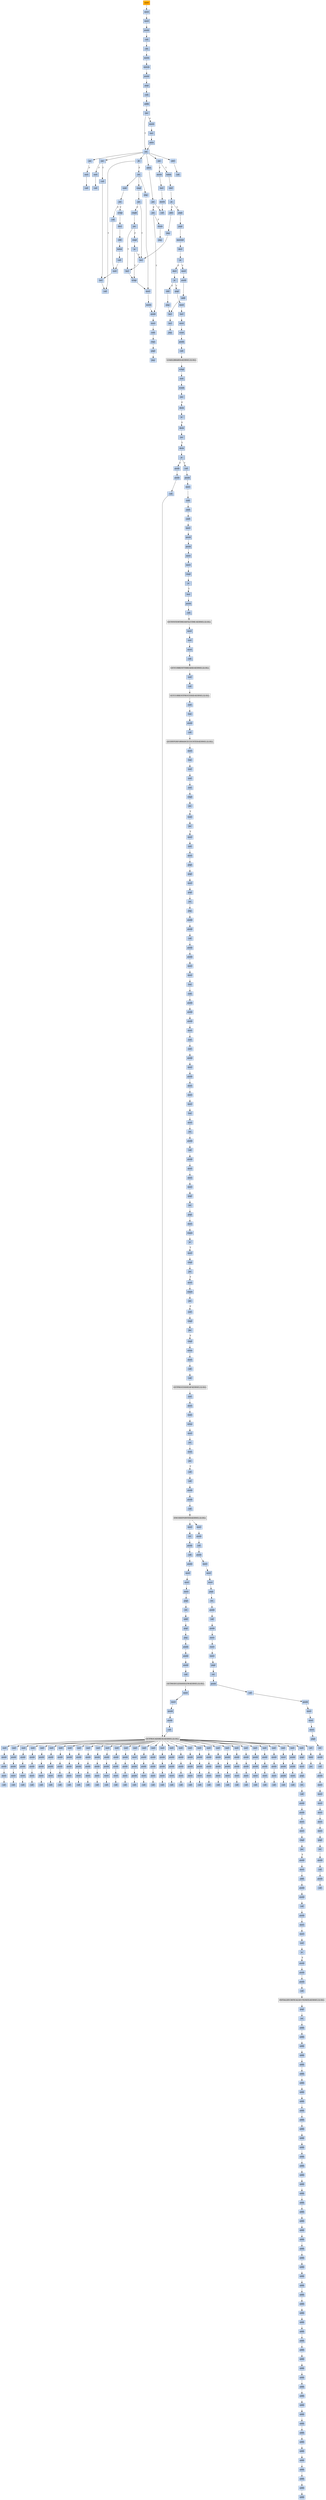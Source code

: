 strict digraph G {
	graph [bgcolor=transparent,
		name=G
	];
	node [color=lightsteelblue,
		fillcolor=lightsteelblue,
		shape=rectangle,
		style=filled
	];
	a0x00436000movl_0x4001d0UINT32_ebx	[color=lightgrey,
		fillcolor=orange,
		label=movl];
	a0x00436005movl_0x401000UINT32_edi	[label=movl];
	a0x00436000movl_0x4001d0UINT32_ebx -> a0x00436005movl_0x401000UINT32_edi	[color="#000000"];
	a0x0043600amovl_0x42721dUINT32_esi	[label=movl];
	a0x00436005movl_0x401000UINT32_edi -> a0x0043600amovl_0x42721dUINT32_esi	[color="#000000"];
	a0x0043600fpushl_ebx	[label=pushl];
	a0x0043600amovl_0x42721dUINT32_esi -> a0x0043600fpushl_ebx	[color="#000000"];
	a0x00436010call_0x0043601f	[label=call];
	a0x0043600fpushl_ebx -> a0x00436010call_0x0043601f	[color="#000000"];
	a0x0043601fcld_	[label=cld];
	a0x00436010call_0x0043601f -> a0x0043601fcld_	[color="#000000"];
	a0x00436020movb_0xffffff80UINT8_dl	[label=movb];
	a0x0043601fcld_ -> a0x00436020movb_0xffffff80UINT8_dl	[color="#000000"];
	a0x00436022movsb_ds_esi__es_edi_	[label=movsb];
	a0x00436020movb_0xffffff80UINT8_dl -> a0x00436022movsb_ds_esi__es_edi_	[color="#000000"];
	a0x00436023pushl_0x2UINT8	[label=pushl];
	a0x00436022movsb_ds_esi__es_edi_ -> a0x00436023pushl_0x2UINT8	[color="#000000"];
	a0x00436025popl_ebx	[label=popl];
	a0x00436023pushl_0x2UINT8 -> a0x00436025popl_ebx	[color="#000000"];
	a0x00436026call_esp_	[label=call];
	a0x00436025popl_ebx -> a0x00436026call_esp_	[color="#000000"];
	a0x00436015addb_dl_dl	[label=addb];
	a0x00436026call_esp_ -> a0x00436015addb_dl_dl	[color="#000000"];
	a0x00436017jne_0x0043601e	[label=jne];
	a0x00436015addb_dl_dl -> a0x00436017jne_0x0043601e	[color="#000000"];
	a0x00436019movb_esi__dl	[label=movb];
	a0x00436017jne_0x0043601e -> a0x00436019movb_esi__dl	[color="#000000",
		label=F];
	a0x0043601eret	[label=ret];
	a0x00436017jne_0x0043601e -> a0x0043601eret	[color="#000000",
		label=T];
	a0x0043601bincl_esi	[label=incl];
	a0x00436019movb_esi__dl -> a0x0043601bincl_esi	[color="#000000"];
	a0x0043601cadcb_dl_dl	[label=adcb];
	a0x0043601bincl_esi -> a0x0043601cadcb_dl_dl	[color="#000000"];
	a0x0043601cadcb_dl_dl -> a0x0043601eret	[color="#000000"];
	a0x00436029jae_0x00436022	[label=jae];
	a0x0043601eret -> a0x00436029jae_0x00436022	[color="#000000"];
	a0x00436030jae_0x0043604a	[label=jae];
	a0x0043601eret -> a0x00436030jae_0x0043604a	[color="#000000"];
	a0x00436037jae_0x0043605a	[label=jae];
	a0x0043601eret -> a0x00436037jae_0x0043605a	[color="#000000"];
	a0x00436041adcb_al_al	[label=adcb];
	a0x0043601eret -> a0x00436041adcb_al_al	[color="#000000"];
	a0x00436097adcl_ecx_ecx	[label=adcl];
	a0x0043601eret -> a0x00436097adcl_ecx_ecx	[color="#000000"];
	a0x0043609djb_0x00436093	[label=jb];
	a0x0043601eret -> a0x0043609djb_0x00436093	[color="#000000"];
	a0x0043602bxorl_ecx_ecx	[label=xorl];
	a0x00436029jae_0x00436022 -> a0x0043602bxorl_ecx_ecx	[color="#000000",
		label=F];
	a0x0043602dcall_esp_	[label=call];
	a0x0043602bxorl_ecx_ecx -> a0x0043602dcall_esp_	[color="#000000"];
	a0x00436032xorl_eax_eax	[label=xorl];
	a0x00436030jae_0x0043604a -> a0x00436032xorl_eax_eax	[color="#000000",
		label=F];
	a0x0043604acall_0x00436092	[label=call];
	a0x00436030jae_0x0043604a -> a0x0043604acall_0x00436092	[color="#000000",
		label=T];
	a0x00436034call_esp_	[label=call];
	a0x00436032xorl_eax_eax -> a0x00436034call_esp_	[color="#000000"];
	a0x00436039movb_0x2UINT8_bl	[label=movb];
	a0x00436037jae_0x0043605a -> a0x00436039movb_0x2UINT8_bl	[color="#000000",
		label=F];
	a0x0043605alodsb_ds_esi__al	[label=lodsb];
	a0x00436037jae_0x0043605a -> a0x0043605alodsb_ds_esi__al	[color="#000000",
		label=T];
	a0x0043603bincl_ecx	[label=incl];
	a0x00436039movb_0x2UINT8_bl -> a0x0043603bincl_ecx	[color="#000000"];
	a0x0043603cmovb_0x10UINT8_al	[label=movb];
	a0x0043603bincl_ecx -> a0x0043603cmovb_0x10UINT8_al	[color="#000000"];
	a0x0043603ecall_esp_	[label=call];
	a0x0043603cmovb_0x10UINT8_al -> a0x0043603ecall_esp_	[color="#000000"];
	a0x00436043jae_0x0043603e	[label=jae];
	a0x00436041adcb_al_al -> a0x00436043jae_0x0043603e	[color="#000000"];
	a0x00436043jae_0x0043603e -> a0x0043603ecall_esp_	[color="#000000",
		label=T];
	a0x00436045jne_0x00436086	[label=jne];
	a0x00436043jae_0x0043603e -> a0x00436045jne_0x00436086	[color="#000000",
		label=F];
	a0x00436086pushl_esi	[label=pushl];
	a0x00436045jne_0x00436086 -> a0x00436086pushl_esi	[color="#000000",
		label=T];
	a0x00436047stosb_al_es_edi_	[label=stosb];
	a0x00436045jne_0x00436086 -> a0x00436047stosb_al_es_edi_	[color="#000000",
		label=F];
	a0x00436087movl_edi_esi	[label=movl];
	a0x00436086pushl_esi -> a0x00436087movl_edi_esi	[color="#000000"];
	a0x00436089subl_eax_esi	[label=subl];
	a0x00436087movl_edi_esi -> a0x00436089subl_eax_esi	[color="#000000"];
	a0x0043608brepz_movsb_ds_esi__es_edi_	[label=repz];
	a0x00436089subl_eax_esi -> a0x0043608brepz_movsb_ds_esi__es_edi_	[color="#000000"];
	a0x0043608dpopl_esi	[label=popl];
	a0x0043608brepz_movsb_ds_esi__es_edi_ -> a0x0043608dpopl_esi	[color="#000000"];
	a0x0043608ejmp_0x00436026	[label=jmp];
	a0x0043608dpopl_esi -> a0x0043608ejmp_0x00436026	[color="#000000"];
	a0x00436048jmp_0x00436026	[label=jmp];
	a0x00436047stosb_al_es_edi_ -> a0x00436048jmp_0x00436026	[color="#000000"];
	a0x0043605bshrl_eax	[label=shrl];
	a0x0043605alodsb_ds_esi__al -> a0x0043605bshrl_eax	[color="#000000"];
	a0x0043605dje_0x004360a0	[label=je];
	a0x0043605bshrl_eax -> a0x0043605dje_0x004360a0	[color="#000000"];
	a0x0043605fadcl_ecx_ecx	[label=adcl];
	a0x0043605dje_0x004360a0 -> a0x0043605fadcl_ecx_ecx	[color="#000000",
		label=F];
	a0x004360a0popl_edi	[label=popl];
	a0x0043605dje_0x004360a0 -> a0x004360a0popl_edi	[color="#000000",
		label=T];
	a0x00436061jmp_0x0043607f	[label=jmp];
	a0x0043605fadcl_ecx_ecx -> a0x00436061jmp_0x0043607f	[color="#000000"];
	a0x0043607fincl_ecx	[label=incl];
	a0x00436061jmp_0x0043607f -> a0x0043607fincl_ecx	[color="#000000"];
	a0x00436080incl_ecx	[label=incl];
	a0x0043607fincl_ecx -> a0x00436080incl_ecx	[color="#000000"];
	a0x00436081xchgl_eax_ebp	[label=xchgl];
	a0x00436080incl_ecx -> a0x00436081xchgl_eax_ebp	[color="#000000"];
	a0x00436082movl_ebp_eax	[label=movl];
	a0x00436081xchgl_eax_ebp -> a0x00436082movl_ebp_eax	[color="#000000"];
	a0x00436084movb_0x1UINT8_bl	[label=movb];
	a0x00436082movl_ebp_eax -> a0x00436084movb_0x1UINT8_bl	[color="#000000"];
	a0x00436084movb_0x1UINT8_bl -> a0x00436086pushl_esi	[color="#000000"];
	a0x00436092incl_ecx	[label=incl];
	a0x0043604acall_0x00436092 -> a0x00436092incl_ecx	[color="#000000"];
	a0x00436093call_0x4esp_	[label=call];
	a0x00436092incl_ecx -> a0x00436093call_0x4esp_	[color="#000000"];
	a0x00436099call_0x4esp_	[label=call];
	a0x00436097adcl_ecx_ecx -> a0x00436099call_0x4esp_	[color="#000000"];
	a0x0043609djb_0x00436093 -> a0x00436093call_0x4esp_	[color="#000000",
		label=T];
	a0x0043609fret	[label=ret];
	a0x0043609djb_0x00436093 -> a0x0043609fret	[color="#000000",
		label=F];
	a0x0043604fsubl_ebx_ecx	[label=subl];
	a0x0043609fret -> a0x0043604fsubl_ebx_ecx	[color="#000000"];
	a0x0043606ecmpl_0x7d00UINT32_eax	[label=cmpl];
	a0x0043609fret -> a0x0043606ecmpl_0x7d00UINT32_eax	[color="#000000"];
	a0x00436058jmp_0x00436082	[label=jmp];
	a0x0043609fret -> a0x00436058jmp_0x00436082	[color="#000000"];
	a0x00436051jne_0x00436063	[label=jne];
	a0x0043604fsubl_ebx_ecx -> a0x00436051jne_0x00436063	[color="#000000"];
	a0x00436063xchgl_eax_ecx	[label=xchgl];
	a0x00436051jne_0x00436063 -> a0x00436063xchgl_eax_ecx	[color="#000000",
		label=T];
	a0x00436053call_0x00436090	[label=call];
	a0x00436051jne_0x00436063 -> a0x00436053call_0x00436090	[color="#000000",
		label=F];
	a0x00436064decl_eax	[label=decl];
	a0x00436063xchgl_eax_ecx -> a0x00436064decl_eax	[color="#000000"];
	a0x00436065shll_0x8UINT8_eax	[label=shll];
	a0x00436064decl_eax -> a0x00436065shll_0x8UINT8_eax	[color="#000000"];
	a0x00436068lodsb_ds_esi__al	[label=lodsb];
	a0x00436065shll_0x8UINT8_eax -> a0x00436068lodsb_ds_esi__al	[color="#000000"];
	a0x00436069call_0x00436090	[label=call];
	a0x00436068lodsb_ds_esi__al -> a0x00436069call_0x00436090	[color="#000000"];
	a0x00436090xorl_ecx_ecx	[label=xorl];
	a0x00436069call_0x00436090 -> a0x00436090xorl_ecx_ecx	[color="#000000"];
	a0x00436090xorl_ecx_ecx -> a0x00436092incl_ecx	[color="#000000"];
	a0x00436073jae_0x0043607f	[label=jae];
	a0x0043606ecmpl_0x7d00UINT32_eax -> a0x00436073jae_0x0043607f	[color="#000000"];
	a0x00436073jae_0x0043607f -> a0x0043607fincl_ecx	[color="#000000",
		label=T];
	a0x00436075cmpb_0x5UINT8_ah	[label=cmpb];
	a0x00436073jae_0x0043607f -> a0x00436075cmpb_0x5UINT8_ah	[color="#000000",
		label=F];
	a0x00436078jae_0x00436080	[label=jae];
	a0x00436075cmpb_0x5UINT8_ah -> a0x00436078jae_0x00436080	[color="#000000"];
	a0x00436078jae_0x00436080 -> a0x00436080incl_ecx	[color="#000000",
		label=T];
	a0x0043607acmpl_0x7fUINT8_eax	[label=cmpl];
	a0x00436078jae_0x00436080 -> a0x0043607acmpl_0x7fUINT8_eax	[color="#000000",
		label=F];
	a0x0043607dja_0x00436081	[label=ja];
	a0x0043607acmpl_0x7fUINT8_eax -> a0x0043607dja_0x00436081	[color="#000000"];
	a0x0043607dja_0x00436081 -> a0x0043607fincl_ecx	[color="#000000",
		label=F];
	a0x0043607dja_0x00436081 -> a0x00436081xchgl_eax_ebp	[color="#000000",
		label=T];
	a0x00436053call_0x00436090 -> a0x00436090xorl_ecx_ecx	[color="#000000"];
	a0x00436058jmp_0x00436082 -> a0x00436082movl_ebp_eax	[color="#000000"];
	a0x004360a1popl_ebx	[label=popl];
	a0x004360a0popl_edi -> a0x004360a1popl_ebx	[color="#000000"];
	a0x004360a2movzwl_ebx__edi	[label=movzwl];
	a0x004360a1popl_ebx -> a0x004360a2movzwl_ebx__edi	[color="#000000"];
	a0x004360a5decl_edi	[label=decl];
	a0x004360a2movzwl_ebx__edi -> a0x004360a5decl_edi	[color="#000000"];
	a0x004360a6je_0x004360b0	[label=je];
	a0x004360a5decl_edi -> a0x004360a6je_0x004360b0	[color="#000000"];
	a0x004360a8decl_edi	[label=decl];
	a0x004360a6je_0x004360b0 -> a0x004360a8decl_edi	[color="#000000",
		label=F];
	a0x004360b0movl_0x2ebx__edi	[label=movl];
	a0x004360a6je_0x004360b0 -> a0x004360b0movl_0x2ebx__edi	[color="#000000",
		label=T];
	a0x004360a9je_0x004360be	[label=je];
	a0x004360a8decl_edi -> a0x004360a9je_0x004360be	[color="#000000"];
	a0x004360abshll_0xcUINT8_edi	[label=shll];
	a0x004360a9je_0x004360be -> a0x004360abshll_0xcUINT8_edi	[color="#000000",
		label=F];
	a0x004360bepopl_edi	[label=popl];
	a0x004360a9je_0x004360be -> a0x004360bepopl_edi	[color="#000000",
		label=T];
	a0x004360aejmp_0x004360b7	[label=jmp];
	a0x004360abshll_0xcUINT8_edi -> a0x004360aejmp_0x004360b7	[color="#000000"];
	a0x004360b7incl_ebx	[label=incl];
	a0x004360aejmp_0x004360b7 -> a0x004360b7incl_ebx	[color="#000000"];
	a0x004360b8incl_ebx	[label=incl];
	a0x004360b7incl_ebx -> a0x004360b8incl_ebx	[color="#000000"];
	a0x004360b9jmp_0x0043600f	[label=jmp];
	a0x004360b8incl_ebx -> a0x004360b9jmp_0x0043600f	[color="#000000"];
	a0x004360b3pushl_edi	[label=pushl];
	a0x004360b0movl_0x2ebx__edi -> a0x004360b3pushl_edi	[color="#000000"];
	a0x004360b4addl_0x4UINT8_ebx	[label=addl];
	a0x004360b3pushl_edi -> a0x004360b4addl_0x4UINT8_ebx	[color="#000000"];
	a0x004360b4addl_0x4UINT8_ebx -> a0x004360b7incl_ebx	[color="#000000"];
	a0x004360bfmovl_0x436128UINT32_ebx	[label=movl];
	a0x004360bepopl_edi -> a0x004360bfmovl_0x436128UINT32_ebx	[color="#000000"];
	a0x004360c4incl_edi	[label=incl];
	a0x004360bfmovl_0x436128UINT32_ebx -> a0x004360c4incl_edi	[color="#000000"];
	a0x004360c5movl_edi__esi	[label=movl];
	a0x004360c4incl_edi -> a0x004360c5movl_edi__esi	[color="#000000"];
	a0x004360c7scasl_es_edi__eax	[label=scasl];
	a0x004360c5movl_edi__esi -> a0x004360c7scasl_es_edi__eax	[color="#000000"];
	a0x004360c8pushl_edi	[label=pushl];
	a0x004360c7scasl_es_edi__eax -> a0x004360c8pushl_edi	[color="#000000"];
	a0x004360c9call_ebx_	[label=call];
	a0x004360c8pushl_edi -> a0x004360c9call_ebx_	[color="#000000"];
	LOADLIBRARYA_KERNEL32_DLL	[color=lightgrey,
		fillcolor=lightgrey,
		label="LOADLIBRARYA-KERNEL32-DLL"];
	a0x004360c9call_ebx_ -> LOADLIBRARYA_KERNEL32_DLL	[color="#000000"];
	a0x004360cbxchgl_eax_ebp	[label=xchgl];
	LOADLIBRARYA_KERNEL32_DLL -> a0x004360cbxchgl_eax_ebp	[color="#000000"];
	a0x004360ccxorl_eax_eax	[label=xorl];
	a0x004360cbxchgl_eax_ebp -> a0x004360ccxorl_eax_eax	[color="#000000"];
	a0x004360cescasb_es_edi__al	[label=scasb];
	a0x004360ccxorl_eax_eax -> a0x004360cescasb_es_edi__al	[color="#000000"];
	a0x004360cfjne_0x004360ce	[label=jne];
	a0x004360cescasb_es_edi__al -> a0x004360cfjne_0x004360ce	[color="#000000"];
	a0x004360d1decb_edi_	[label=decb];
	a0x004360cfjne_0x004360ce -> a0x004360d1decb_edi_	[color="#000000",
		label=F];
	a0x004360d3je_0x004360c4	[label=je];
	a0x004360d1decb_edi_ -> a0x004360d3je_0x004360c4	[color="#000000"];
	a0x004360d5decb_edi_	[label=decb];
	a0x004360d3je_0x004360c4 -> a0x004360d5decb_edi_	[color="#000000",
		label=F];
	a0x004360d7jne_0x004360df	[label=jne];
	a0x004360d5decb_edi_ -> a0x004360d7jne_0x004360df	[color="#000000"];
	a0x004360dfdecb_edi_	[label=decb];
	a0x004360d7jne_0x004360df -> a0x004360dfdecb_edi_	[color="#000000",
		label=T];
	a0x004360e1je_0x00405be3	[label=je];
	a0x004360dfdecb_edi_ -> a0x004360e1je_0x00405be3	[color="#000000"];
	a0x004360e7pushl_edi	[label=pushl];
	a0x004360e1je_0x00405be3 -> a0x004360e7pushl_edi	[color="#000000",
		label=F];
	a0x00405be3call_0x40c67e	[label=call];
	a0x004360e1je_0x00405be3 -> a0x00405be3call_0x40c67e	[color="#000000",
		label=T];
	a0x004360e8pushl_ebp	[label=pushl];
	a0x004360e7pushl_edi -> a0x004360e8pushl_ebp	[color="#000000"];
	a0x004360e9call_0x4ebx_	[label=call];
	a0x004360e8pushl_ebp -> a0x004360e9call_0x4ebx_	[color="#000000"];
	GETPROCADDRESS_KERNEL32_DLL	[color=lightgrey,
		fillcolor=lightgrey,
		label="GETPROCADDRESS-KERNEL32-DLL"];
	a0x004360e9call_0x4ebx_ -> GETPROCADDRESS_KERNEL32_DLL	[color="#000000"];
	a0x004360ecorl_eax_esi_	[label=orl];
	GETPROCADDRESS_KERNEL32_DLL -> a0x004360ecorl_eax_esi_	[color="#000000"];
	a0x00406f24xorl_0x4210d0_eax	[label=xorl];
	GETPROCADDRESS_KERNEL32_DLL -> a0x00406f24xorl_0x4210d0_eax	[color="#000000"];
	a0x00406f37xorl_0x4210d0_eax	[label=xorl];
	GETPROCADDRESS_KERNEL32_DLL -> a0x00406f37xorl_0x4210d0_eax	[color="#000000"];
	a0x00406f4axorl_0x4210d0_eax	[label=xorl];
	GETPROCADDRESS_KERNEL32_DLL -> a0x00406f4axorl_0x4210d0_eax	[color="#000000"];
	a0x00406f5dxorl_0x4210d0_eax	[label=xorl];
	GETPROCADDRESS_KERNEL32_DLL -> a0x00406f5dxorl_0x4210d0_eax	[color="#000000"];
	a0x00406f70xorl_0x4210d0_eax	[label=xorl];
	GETPROCADDRESS_KERNEL32_DLL -> a0x00406f70xorl_0x4210d0_eax	[color="#000000"];
	a0x00406f83xorl_0x4210d0_eax	[label=xorl];
	GETPROCADDRESS_KERNEL32_DLL -> a0x00406f83xorl_0x4210d0_eax	[color="#000000"];
	a0x00406f96xorl_0x4210d0_eax	[label=xorl];
	GETPROCADDRESS_KERNEL32_DLL -> a0x00406f96xorl_0x4210d0_eax	[color="#000000"];
	a0x00406fa9xorl_0x4210d0_eax	[label=xorl];
	GETPROCADDRESS_KERNEL32_DLL -> a0x00406fa9xorl_0x4210d0_eax	[color="#000000"];
	a0x00406fbcxorl_0x4210d0_eax	[label=xorl];
	GETPROCADDRESS_KERNEL32_DLL -> a0x00406fbcxorl_0x4210d0_eax	[color="#000000"];
	a0x00406fcfxorl_0x4210d0_eax	[label=xorl];
	GETPROCADDRESS_KERNEL32_DLL -> a0x00406fcfxorl_0x4210d0_eax	[color="#000000"];
	a0x00406fe2xorl_0x4210d0_eax	[label=xorl];
	GETPROCADDRESS_KERNEL32_DLL -> a0x00406fe2xorl_0x4210d0_eax	[color="#000000"];
	a0x00406ff5xorl_0x4210d0_eax	[label=xorl];
	GETPROCADDRESS_KERNEL32_DLL -> a0x00406ff5xorl_0x4210d0_eax	[color="#000000"];
	a0x00407008xorl_0x4210d0_eax	[label=xorl];
	GETPROCADDRESS_KERNEL32_DLL -> a0x00407008xorl_0x4210d0_eax	[color="#000000"];
	a0x0040701bxorl_0x4210d0_eax	[label=xorl];
	GETPROCADDRESS_KERNEL32_DLL -> a0x0040701bxorl_0x4210d0_eax	[color="#000000"];
	a0x0040702exorl_0x4210d0_eax	[label=xorl];
	GETPROCADDRESS_KERNEL32_DLL -> a0x0040702exorl_0x4210d0_eax	[color="#000000"];
	a0x00407041xorl_0x4210d0_eax	[label=xorl];
	GETPROCADDRESS_KERNEL32_DLL -> a0x00407041xorl_0x4210d0_eax	[color="#000000"];
	a0x00407054xorl_0x4210d0_eax	[label=xorl];
	GETPROCADDRESS_KERNEL32_DLL -> a0x00407054xorl_0x4210d0_eax	[color="#000000"];
	a0x00407067xorl_0x4210d0_eax	[label=xorl];
	GETPROCADDRESS_KERNEL32_DLL -> a0x00407067xorl_0x4210d0_eax	[color="#000000"];
	a0x0040707axorl_0x4210d0_eax	[label=xorl];
	GETPROCADDRESS_KERNEL32_DLL -> a0x0040707axorl_0x4210d0_eax	[color="#000000"];
	a0x0040708dxorl_0x4210d0_eax	[label=xorl];
	GETPROCADDRESS_KERNEL32_DLL -> a0x0040708dxorl_0x4210d0_eax	[color="#000000"];
	a0x004070a0xorl_0x4210d0_eax	[label=xorl];
	GETPROCADDRESS_KERNEL32_DLL -> a0x004070a0xorl_0x4210d0_eax	[color="#000000"];
	a0x004070b3xorl_0x4210d0_eax	[label=xorl];
	GETPROCADDRESS_KERNEL32_DLL -> a0x004070b3xorl_0x4210d0_eax	[color="#000000"];
	a0x004070c6xorl_0x4210d0_eax	[label=xorl];
	GETPROCADDRESS_KERNEL32_DLL -> a0x004070c6xorl_0x4210d0_eax	[color="#000000"];
	a0x004070d9xorl_0x4210d0_eax	[label=xorl];
	GETPROCADDRESS_KERNEL32_DLL -> a0x004070d9xorl_0x4210d0_eax	[color="#000000"];
	a0x004070ecxorl_0x4210d0_eax	[label=xorl];
	GETPROCADDRESS_KERNEL32_DLL -> a0x004070ecxorl_0x4210d0_eax	[color="#000000"];
	a0x004070ffxorl_0x4210d0_eax	[label=xorl];
	GETPROCADDRESS_KERNEL32_DLL -> a0x004070ffxorl_0x4210d0_eax	[color="#000000"];
	a0x00407112xorl_0x4210d0_eax	[label=xorl];
	GETPROCADDRESS_KERNEL32_DLL -> a0x00407112xorl_0x4210d0_eax	[color="#000000"];
	a0x00407125xorl_0x4210d0_eax	[label=xorl];
	GETPROCADDRESS_KERNEL32_DLL -> a0x00407125xorl_0x4210d0_eax	[color="#000000"];
	a0x00407138xorl_0x4210d0_eax	[label=xorl];
	GETPROCADDRESS_KERNEL32_DLL -> a0x00407138xorl_0x4210d0_eax	[color="#000000"];
	a0x0040714bxorl_0x4210d0_eax	[label=xorl];
	GETPROCADDRESS_KERNEL32_DLL -> a0x0040714bxorl_0x4210d0_eax	[color="#000000"];
	a0x0040715exorl_0x4210d0_eax	[label=xorl];
	GETPROCADDRESS_KERNEL32_DLL -> a0x0040715exorl_0x4210d0_eax	[color="#000000"];
	a0x00407171xorl_0x4210d0_eax	[label=xorl];
	GETPROCADDRESS_KERNEL32_DLL -> a0x00407171xorl_0x4210d0_eax	[color="#000000"];
	a0x00407184xorl_0x4210d0_eax	[label=xorl];
	GETPROCADDRESS_KERNEL32_DLL -> a0x00407184xorl_0x4210d0_eax	[color="#000000"];
	a0x004360eelodsl_ds_esi__eax	[label=lodsl];
	a0x004360ecorl_eax_esi_ -> a0x004360eelodsl_ds_esi__eax	[color="#000000"];
	a0x004360efjne_0x004360cc	[label=jne];
	a0x004360eelodsl_ds_esi__eax -> a0x004360efjne_0x004360cc	[color="#000000"];
	a0x0040c67epushl_ebp	[label=pushl];
	a0x00405be3call_0x40c67e -> a0x0040c67epushl_ebp	[color="#000000"];
	a0x0040c67fmovl_esp_ebp	[label=movl];
	a0x0040c67epushl_ebp -> a0x0040c67fmovl_esp_ebp	[color="#000000"];
	a0x0040c681subl_0x14UINT8_esp	[label=subl];
	a0x0040c67fmovl_esp_ebp -> a0x0040c681subl_0x14UINT8_esp	[color="#000000"];
	a0x0040c684andl_0x0UINT8__12ebp_	[label=andl];
	a0x0040c681subl_0x14UINT8_esp -> a0x0040c684andl_0x0UINT8__12ebp_	[color="#000000"];
	a0x0040c688andl_0x0UINT8__8ebp_	[label=andl];
	a0x0040c684andl_0x0UINT8__12ebp_ -> a0x0040c688andl_0x0UINT8__8ebp_	[color="#000000"];
	a0x0040c68cmovl_0x4210d0_eax	[label=movl];
	a0x0040c688andl_0x0UINT8__8ebp_ -> a0x0040c68cmovl_0x4210d0_eax	[color="#000000"];
	a0x0040c691pushl_esi	[label=pushl];
	a0x0040c68cmovl_0x4210d0_eax -> a0x0040c691pushl_esi	[color="#000000"];
	a0x0040c692pushl_edi	[label=pushl];
	a0x0040c691pushl_esi -> a0x0040c692pushl_edi	[color="#000000"];
	a0x0040c693movl_0xbb40e64eUINT32_edi	[label=movl];
	a0x0040c692pushl_edi -> a0x0040c693movl_0xbb40e64eUINT32_edi	[color="#000000"];
	a0x0040c698movl_0xffff0000UINT32_esi	[label=movl];
	a0x0040c693movl_0xbb40e64eUINT32_edi -> a0x0040c698movl_0xffff0000UINT32_esi	[color="#000000"];
	a0x0040c69dcmpl_edi_eax	[label=cmpl];
	a0x0040c698movl_0xffff0000UINT32_esi -> a0x0040c69dcmpl_edi_eax	[color="#000000"];
	a0x0040c69fje_0x40c6ae	[label=je];
	a0x0040c69dcmpl_edi_eax -> a0x0040c69fje_0x40c6ae	[color="#000000"];
	a0x0040c6aeleal__12ebp__eax	[label=leal];
	a0x0040c69fje_0x40c6ae -> a0x0040c6aeleal__12ebp__eax	[color="#000000",
		label=T];
	a0x0040c6b1pushl_eax	[label=pushl];
	a0x0040c6aeleal__12ebp__eax -> a0x0040c6b1pushl_eax	[color="#000000"];
	a0x0040c6b2call_0x41414c	[label=call];
	a0x0040c6b1pushl_eax -> a0x0040c6b2call_0x41414c	[color="#000000"];
	GETSYSTEMTIMEASFILETIME_KERNEL32_DLL	[color=lightgrey,
		fillcolor=lightgrey,
		label="GETSYSTEMTIMEASFILETIME-KERNEL32-DLL"];
	a0x0040c6b2call_0x41414c -> GETSYSTEMTIMEASFILETIME_KERNEL32_DLL	[color="#000000"];
	a0x0040c6b8movl__8ebp__eax	[label=movl];
	GETSYSTEMTIMEASFILETIME_KERNEL32_DLL -> a0x0040c6b8movl__8ebp__eax	[color="#000000"];
	a0x0040c6bbxorl__12ebp__eax	[label=xorl];
	a0x0040c6b8movl__8ebp__eax -> a0x0040c6bbxorl__12ebp__eax	[color="#000000"];
	a0x0040c6bemovl_eax__4ebp_	[label=movl];
	a0x0040c6bbxorl__12ebp__eax -> a0x0040c6bemovl_eax__4ebp_	[color="#000000"];
	a0x0040c6c1call_0x4140ec	[label=call];
	a0x0040c6bemovl_eax__4ebp_ -> a0x0040c6c1call_0x4140ec	[color="#000000"];
	GETCURRENTTHREADID_KERNEL32_DLL	[color=lightgrey,
		fillcolor=lightgrey,
		label="GETCURRENTTHREADID-KERNEL32-DLL"];
	a0x0040c6c1call_0x4140ec -> GETCURRENTTHREADID_KERNEL32_DLL	[color="#000000"];
	a0x0040c6c7xorl_eax__4ebp_	[label=xorl];
	GETCURRENTTHREADID_KERNEL32_DLL -> a0x0040c6c7xorl_eax__4ebp_	[color="#000000"];
	a0x0040c6cacall_0x414148	[label=call];
	a0x0040c6c7xorl_eax__4ebp_ -> a0x0040c6cacall_0x414148	[color="#000000"];
	GETCURRENTPROCESSID_KERNEL32_DLL	[color=lightgrey,
		fillcolor=lightgrey,
		label="GETCURRENTPROCESSID-KERNEL32-DLL"];
	a0x0040c6cacall_0x414148 -> GETCURRENTPROCESSID_KERNEL32_DLL	[color="#000000"];
	a0x0040c6d0xorl_eax__4ebp_	[label=xorl];
	GETCURRENTPROCESSID_KERNEL32_DLL -> a0x0040c6d0xorl_eax__4ebp_	[color="#000000"];
	a0x0040c6d3leal__20ebp__eax	[label=leal];
	a0x0040c6d0xorl_eax__4ebp_ -> a0x0040c6d3leal__20ebp__eax	[color="#000000"];
	a0x0040c6d6pushl_eax	[label=pushl];
	a0x0040c6d3leal__20ebp__eax -> a0x0040c6d6pushl_eax	[color="#000000"];
	a0x0040c6d7call_0x414144	[label=call];
	a0x0040c6d6pushl_eax -> a0x0040c6d7call_0x414144	[color="#000000"];
	QUERYPERFORMANCECOUNTER_KERNEL32_DLL	[color=lightgrey,
		fillcolor=lightgrey,
		label="QUERYPERFORMANCECOUNTER-KERNEL32-DLL"];
	a0x0040c6d7call_0x414144 -> QUERYPERFORMANCECOUNTER_KERNEL32_DLL	[color="#000000"];
	a0x0040c6ddmovl__16ebp__ecx	[label=movl];
	QUERYPERFORMANCECOUNTER_KERNEL32_DLL -> a0x0040c6ddmovl__16ebp__ecx	[color="#000000"];
	a0x0040c6e0leal__4ebp__eax	[label=leal];
	a0x0040c6ddmovl__16ebp__ecx -> a0x0040c6e0leal__4ebp__eax	[color="#000000"];
	a0x0040c6e3xorl__20ebp__ecx	[label=xorl];
	a0x0040c6e0leal__4ebp__eax -> a0x0040c6e3xorl__20ebp__ecx	[color="#000000"];
	a0x0040c6e6xorl__4ebp__ecx	[label=xorl];
	a0x0040c6e3xorl__20ebp__ecx -> a0x0040c6e6xorl__4ebp__ecx	[color="#000000"];
	a0x0040c6e9xorl_eax_ecx	[label=xorl];
	a0x0040c6e6xorl__4ebp__ecx -> a0x0040c6e9xorl_eax_ecx	[color="#000000"];
	a0x0040c6ebcmpl_edi_ecx	[label=cmpl];
	a0x0040c6e9xorl_eax_ecx -> a0x0040c6ebcmpl_edi_ecx	[color="#000000"];
	a0x0040c6edjne_0x40c6f6	[label=jne];
	a0x0040c6ebcmpl_edi_ecx -> a0x0040c6edjne_0x40c6f6	[color="#000000"];
	a0x0040c6f6testl_ecx_esi	[label=testl];
	a0x0040c6edjne_0x40c6f6 -> a0x0040c6f6testl_ecx_esi	[color="#000000",
		label=T];
	a0x0040c6f8jne_0x40c706	[label=jne];
	a0x0040c6f6testl_ecx_esi -> a0x0040c6f8jne_0x40c706	[color="#000000"];
	a0x0040c706movl_ecx_0x4210d0	[label=movl];
	a0x0040c6f8jne_0x40c706 -> a0x0040c706movl_ecx_0x4210d0	[color="#000000",
		label=T];
	a0x0040c70cnotl_ecx	[label=notl];
	a0x0040c706movl_ecx_0x4210d0 -> a0x0040c70cnotl_ecx	[color="#000000"];
	a0x0040c70emovl_ecx_0x4210d4	[label=movl];
	a0x0040c70cnotl_ecx -> a0x0040c70emovl_ecx_0x4210d4	[color="#000000"];
	a0x0040c714popl_edi	[label=popl];
	a0x0040c70emovl_ecx_0x4210d4 -> a0x0040c714popl_edi	[color="#000000"];
	a0x0040c715popl_esi	[label=popl];
	a0x0040c714popl_edi -> a0x0040c715popl_esi	[color="#000000"];
	a0x0040c716movl_ebp_esp	[label=movl];
	a0x0040c715popl_esi -> a0x0040c716movl_ebp_esp	[color="#000000"];
	a0x0040c718popl_ebp	[label=popl];
	a0x0040c716movl_ebp_esp -> a0x0040c718popl_ebp	[color="#000000"];
	a0x0040c719ret	[label=ret];
	a0x0040c718popl_ebp -> a0x0040c719ret	[color="#000000"];
	a0x00405be8jmp_0x405a68	[label=jmp];
	a0x0040c719ret -> a0x00405be8jmp_0x405a68	[color="#000000"];
	a0x00405a68pushl_0x14UINT8	[label=pushl];
	a0x00405be8jmp_0x405a68 -> a0x00405a68pushl_0x14UINT8	[color="#000000"];
	a0x00405a6apushl_0x41f590UINT32	[label=pushl];
	a0x00405a68pushl_0x14UINT8 -> a0x00405a6apushl_0x41f590UINT32	[color="#000000"];
	a0x00405a6fcall_0x407a30	[label=call];
	a0x00405a6apushl_0x41f590UINT32 -> a0x00405a6fcall_0x407a30	[color="#000000"];
	a0x00407a30pushl_0x4056c0UINT32	[label=pushl];
	a0x00405a6fcall_0x407a30 -> a0x00407a30pushl_0x4056c0UINT32	[color="#000000"];
	a0x00407a35pushl_fs_0	[label=pushl];
	a0x00407a30pushl_0x4056c0UINT32 -> a0x00407a35pushl_fs_0	[color="#000000"];
	a0x00407a3cmovl_0x10esp__eax	[label=movl];
	a0x00407a35pushl_fs_0 -> a0x00407a3cmovl_0x10esp__eax	[color="#000000"];
	a0x00407a40movl_ebp_0x10esp_	[label=movl];
	a0x00407a3cmovl_0x10esp__eax -> a0x00407a40movl_ebp_0x10esp_	[color="#000000"];
	a0x00407a44leal_0x10esp__ebp	[label=leal];
	a0x00407a40movl_ebp_0x10esp_ -> a0x00407a44leal_0x10esp__ebp	[color="#000000"];
	a0x00407a48subl_eax_esp	[label=subl];
	a0x00407a44leal_0x10esp__ebp -> a0x00407a48subl_eax_esp	[color="#000000"];
	a0x00407a4apushl_ebx	[label=pushl];
	a0x00407a48subl_eax_esp -> a0x00407a4apushl_ebx	[color="#000000"];
	a0x00407a4bpushl_esi	[label=pushl];
	a0x00407a4apushl_ebx -> a0x00407a4bpushl_esi	[color="#000000"];
	a0x00407a4cpushl_edi	[label=pushl];
	a0x00407a4bpushl_esi -> a0x00407a4cpushl_edi	[color="#000000"];
	a0x00407a4dmovl_0x4210d0_eax	[label=movl];
	a0x00407a4cpushl_edi -> a0x00407a4dmovl_0x4210d0_eax	[color="#000000"];
	a0x00407a52xorl_eax__4ebp_	[label=xorl];
	a0x00407a4dmovl_0x4210d0_eax -> a0x00407a52xorl_eax__4ebp_	[color="#000000"];
	a0x00407a55xorl_ebp_eax	[label=xorl];
	a0x00407a52xorl_eax__4ebp_ -> a0x00407a55xorl_ebp_eax	[color="#000000"];
	a0x00407a57pushl_eax	[label=pushl];
	a0x00407a55xorl_ebp_eax -> a0x00407a57pushl_eax	[color="#000000"];
	a0x00407a58movl_esp__24ebp_	[label=movl];
	a0x00407a57pushl_eax -> a0x00407a58movl_esp__24ebp_	[color="#000000"];
	a0x00407a5bpushl__8ebp_	[label=pushl];
	a0x00407a58movl_esp__24ebp_ -> a0x00407a5bpushl__8ebp_	[color="#000000"];
	a0x00407a5emovl__4ebp__eax	[label=movl];
	a0x00407a5bpushl__8ebp_ -> a0x00407a5emovl__4ebp__eax	[color="#000000"];
	a0x00407a61movl_0xfffffffeUINT32__4ebp_	[label=movl];
	a0x00407a5emovl__4ebp__eax -> a0x00407a61movl_0xfffffffeUINT32__4ebp_	[color="#000000"];
	a0x00407a68movl_eax__8ebp_	[label=movl];
	a0x00407a61movl_0xfffffffeUINT32__4ebp_ -> a0x00407a68movl_eax__8ebp_	[color="#000000"];
	a0x00407a6bleal__16ebp__eax	[label=leal];
	a0x00407a68movl_eax__8ebp_ -> a0x00407a6bleal__16ebp__eax	[color="#000000"];
	a0x00407a6emovl_eax_fs_0	[label=movl];
	a0x00407a6bleal__16ebp__eax -> a0x00407a6emovl_eax_fs_0	[color="#000000"];
	a0x00407a74ret	[label=ret];
	a0x00407a6emovl_eax_fs_0 -> a0x00407a74ret	[color="#000000"];
	a0x00405a74pushl_0x1UINT8	[label=pushl];
	a0x00407a74ret -> a0x00405a74pushl_0x1UINT8	[color="#000000"];
	a0x00405a76call_0x40c631	[label=call];
	a0x00405a74pushl_0x1UINT8 -> a0x00405a76call_0x40c631	[color="#000000"];
	a0x0040c631pushl_ebp	[label=pushl];
	a0x00405a76call_0x40c631 -> a0x0040c631pushl_ebp	[color="#000000"];
	a0x0040c632movl_esp_ebp	[label=movl];
	a0x0040c631pushl_ebp -> a0x0040c632movl_esp_ebp	[color="#000000"];
	a0x0040c634movl_0x8ebp__eax	[label=movl];
	a0x0040c632movl_esp_ebp -> a0x0040c634movl_0x8ebp__eax	[color="#000000"];
	a0x0040c637movl_eax_0x423a18	[label=movl];
	a0x0040c634movl_0x8ebp__eax -> a0x0040c637movl_eax_0x423a18	[color="#000000"];
	a0x0040c63cpopl_ebp	[label=popl];
	a0x0040c637movl_eax_0x423a18 -> a0x0040c63cpopl_ebp	[color="#000000"];
	a0x0040c63dret	[label=ret];
	a0x0040c63cpopl_ebp -> a0x0040c63dret	[color="#000000"];
	a0x00405a7bpopl_ecx	[label=popl];
	a0x0040c63dret -> a0x00405a7bpopl_ecx	[color="#000000"];
	a0x00405a7cmovl_0x5a4dUINT32_eax	[label=movl];
	a0x00405a7bpopl_ecx -> a0x00405a7cmovl_0x5a4dUINT32_eax	[color="#000000"];
	a0x00405a81cmpw_ax_0x400000	[label=cmpw];
	a0x00405a7cmovl_0x5a4dUINT32_eax -> a0x00405a81cmpw_ax_0x400000	[color="#000000"];
	a0x00405a88je_0x405a8e	[label=je];
	a0x00405a81cmpw_ax_0x400000 -> a0x00405a88je_0x405a8e	[color="#000000"];
	a0x00405a8emovl_0x40003c_eax	[label=movl];
	a0x00405a88je_0x405a8e -> a0x00405a8emovl_0x40003c_eax	[color="#000000",
		label=T];
	a0x00405a93cmpl_0x4550UINT32_0x400000eax_	[label=cmpl];
	a0x00405a8emovl_0x40003c_eax -> a0x00405a93cmpl_0x4550UINT32_0x400000eax_	[color="#000000"];
	a0x00405a9djne_0x405a8a	[label=jne];
	a0x00405a93cmpl_0x4550UINT32_0x400000eax_ -> a0x00405a9djne_0x405a8a	[color="#000000"];
	a0x00405a9fmovl_0x10bUINT32_ecx	[label=movl];
	a0x00405a9djne_0x405a8a -> a0x00405a9fmovl_0x10bUINT32_ecx	[color="#000000",
		label=F];
	a0x00405aa4cmpw_cx_0x400018eax_	[label=cmpw];
	a0x00405a9fmovl_0x10bUINT32_ecx -> a0x00405aa4cmpw_cx_0x400018eax_	[color="#000000"];
	a0x00405aabjne_0x405a8a	[label=jne];
	a0x00405aa4cmpw_cx_0x400018eax_ -> a0x00405aabjne_0x405a8a	[color="#000000"];
	a0x00405aadxorl_ebx_ebx	[label=xorl];
	a0x00405aabjne_0x405a8a -> a0x00405aadxorl_ebx_ebx	[color="#000000",
		label=F];
	a0x00405aafcmpl_0xeUINT8_0x400074eax_	[label=cmpl];
	a0x00405aadxorl_ebx_ebx -> a0x00405aafcmpl_0xeUINT8_0x400074eax_	[color="#000000"];
	a0x00405ab6jbe_0x405ac1	[label=jbe];
	a0x00405aafcmpl_0xeUINT8_0x400074eax_ -> a0x00405ab6jbe_0x405ac1	[color="#000000"];
	a0x00405ab8cmpl_ebx_0x4000e8eax_	[label=cmpl];
	a0x00405ab6jbe_0x405ac1 -> a0x00405ab8cmpl_ebx_0x4000e8eax_	[color="#000000",
		label=F];
	a0x00405abesetne_bl	[label=setne];
	a0x00405ab8cmpl_ebx_0x4000e8eax_ -> a0x00405abesetne_bl	[color="#000000"];
	a0x00405ac1movl_ebx__28ebp_	[label=movl];
	a0x00405abesetne_bl -> a0x00405ac1movl_ebx__28ebp_	[color="#000000"];
	a0x00405ac4call_0x407b60	[label=call];
	a0x00405ac1movl_ebx__28ebp_ -> a0x00405ac4call_0x407b60	[color="#000000"];
	a0x00407b60call_0x414130	[label=call];
	a0x00405ac4call_0x407b60 -> a0x00407b60call_0x414130	[color="#000000"];
	GETPROCESSHEAP_KERNEL32_DLL	[color=lightgrey,
		fillcolor=lightgrey,
		label="GETPROCESSHEAP-KERNEL32-DLL"];
	a0x00407b60call_0x414130 -> GETPROCESSHEAP_KERNEL32_DLL	[color="#000000"];
	a0x00407b66xorl_ecx_ecx	[label=xorl];
	GETPROCESSHEAP_KERNEL32_DLL -> a0x00407b66xorl_ecx_ecx	[color="#000000"];
	a0x00407b68movl_eax_0x424078	[label=movl];
	a0x00407b66xorl_ecx_ecx -> a0x00407b68movl_eax_0x424078	[color="#000000"];
	a0x00407b6dtestl_eax_eax	[label=testl];
	a0x00407b68movl_eax_0x424078 -> a0x00407b6dtestl_eax_eax	[color="#000000"];
	a0x00407b6fsetne_cl	[label=setne];
	a0x00407b6dtestl_eax_eax -> a0x00407b6fsetne_cl	[color="#000000"];
	a0x00407b72movl_ecx_eax	[label=movl];
	a0x00407b6fsetne_cl -> a0x00407b72movl_ecx_eax	[color="#000000"];
	a0x00407b74ret	[label=ret];
	a0x00407b72movl_ecx_eax -> a0x00407b74ret	[color="#000000"];
	a0x00405ac9testl_eax_eax	[label=testl];
	a0x00407b74ret -> a0x00405ac9testl_eax_eax	[color="#000000"];
	a0x00405acbjne_0x405ad5	[label=jne];
	a0x00405ac9testl_eax_eax -> a0x00405acbjne_0x405ad5	[color="#000000"];
	a0x00405ad5call_0x406aef	[label=call];
	a0x00405acbjne_0x405ad5 -> a0x00405ad5call_0x406aef	[color="#000000",
		label=T];
	a0x00406aefcall_0x40395a	[label=call];
	a0x00405ad5call_0x406aef -> a0x00406aefcall_0x40395a	[color="#000000"];
	a0x0040395apushl_esi	[label=pushl];
	a0x00406aefcall_0x40395a -> a0x0040395apushl_esi	[color="#000000"];
	a0x0040395bpushl_0x0UINT8	[label=pushl];
	a0x0040395apushl_esi -> a0x0040395bpushl_0x0UINT8	[color="#000000"];
	a0x0040395dcall_0x4140b8	[label=call];
	a0x0040395bpushl_0x0UINT8 -> a0x0040395dcall_0x4140b8	[color="#000000"];
	ENCODEPOINTER_KERNEL32_DLL	[color=lightgrey,
		fillcolor=lightgrey,
		label="ENCODEPOINTER-KERNEL32-DLL"];
	a0x0040395dcall_0x4140b8 -> ENCODEPOINTER_KERNEL32_DLL	[color="#000000"];
	a0x00403963movl_eax_esi	[label=movl];
	ENCODEPOINTER_KERNEL32_DLL -> a0x00403963movl_eax_esi	[color="#000000"];
	a0x004077b8movl_eax_0x42404c	[label=movl];
	ENCODEPOINTER_KERNEL32_DLL -> a0x004077b8movl_eax_0x42404c	[color="#000000"];
	a0x00403965pushl_esi	[label=pushl];
	a0x00403963movl_eax_esi -> a0x00403965pushl_esi	[color="#000000"];
	a0x00403966call_0x4077e4	[label=call];
	a0x00403965pushl_esi -> a0x00403966call_0x4077e4	[color="#000000"];
	a0x004077e4pushl_ebp	[label=pushl];
	a0x00403966call_0x4077e4 -> a0x004077e4pushl_ebp	[color="#000000"];
	a0x004077e5movl_esp_ebp	[label=movl];
	a0x004077e4pushl_ebp -> a0x004077e5movl_esp_ebp	[color="#000000"];
	a0x004077e7movl_0x8ebp__eax	[label=movl];
	a0x004077e5movl_esp_ebp -> a0x004077e7movl_0x8ebp__eax	[color="#000000"];
	a0x004077eamovl_eax_0x424050	[label=movl];
	a0x004077e7movl_0x8ebp__eax -> a0x004077eamovl_eax_0x424050	[color="#000000"];
	a0x004077efpopl_ebp	[label=popl];
	a0x004077eamovl_eax_0x424050 -> a0x004077efpopl_ebp	[color="#000000"];
	a0x004077f0ret	[label=ret];
	a0x004077efpopl_ebp -> a0x004077f0ret	[color="#000000"];
	a0x0040396bpushl_esi	[label=pushl];
	a0x004077f0ret -> a0x0040396bpushl_esi	[color="#000000"];
	a0x0040396ccall_0x405d12	[label=call];
	a0x0040396bpushl_esi -> a0x0040396ccall_0x405d12	[color="#000000"];
	a0x00405d12pushl_ebp	[label=pushl];
	a0x0040396ccall_0x405d12 -> a0x00405d12pushl_ebp	[color="#000000"];
	a0x00405d13movl_esp_ebp	[label=movl];
	a0x00405d12pushl_ebp -> a0x00405d13movl_esp_ebp	[color="#000000"];
	a0x00405d15movl_0x8ebp__eax	[label=movl];
	a0x00405d13movl_esp_ebp -> a0x00405d15movl_0x8ebp__eax	[color="#000000"];
	a0x00405d18movl_eax_0x4238a0	[label=movl];
	a0x00405d15movl_0x8ebp__eax -> a0x00405d18movl_eax_0x4238a0	[color="#000000"];
	a0x00405d1dpopl_ebp	[label=popl];
	a0x00405d18movl_eax_0x4238a0 -> a0x00405d1dpopl_ebp	[color="#000000"];
	a0x00405d1eret	[label=ret];
	a0x00405d1dpopl_ebp -> a0x00405d1eret	[color="#000000"];
	a0x00403971pushl_esi	[label=pushl];
	a0x00405d1eret -> a0x00403971pushl_esi	[color="#000000"];
	a0x00403972call_0x4077f1	[label=call];
	a0x00403971pushl_esi -> a0x00403972call_0x4077f1	[color="#000000"];
	a0x004077f1pushl_ebp	[label=pushl];
	a0x00403972call_0x4077f1 -> a0x004077f1pushl_ebp	[color="#000000"];
	a0x004077f2movl_esp_ebp	[label=movl];
	a0x004077f1pushl_ebp -> a0x004077f2movl_esp_ebp	[color="#000000"];
	a0x004077f4movl_0x8ebp__eax	[label=movl];
	a0x004077f2movl_esp_ebp -> a0x004077f4movl_0x8ebp__eax	[color="#000000"];
	a0x004077f7movl_eax_0x424054	[label=movl];
	a0x004077f4movl_0x8ebp__eax -> a0x004077f7movl_eax_0x424054	[color="#000000"];
	a0x004077fcpopl_ebp	[label=popl];
	a0x004077f7movl_eax_0x424054 -> a0x004077fcpopl_ebp	[color="#000000"];
	a0x004077fdret	[label=ret];
	a0x004077fcpopl_ebp -> a0x004077fdret	[color="#000000"];
	a0x00403977pushl_esi	[label=pushl];
	a0x004077fdret -> a0x00403977pushl_esi	[color="#000000"];
	a0x00403978call_0x40780b	[label=call];
	a0x00403977pushl_esi -> a0x00403978call_0x40780b	[color="#000000"];
	a0x0040780bpushl_ebp	[label=pushl];
	a0x00403978call_0x40780b -> a0x0040780bpushl_ebp	[color="#000000"];
	a0x0040780cmovl_esp_ebp	[label=movl];
	a0x0040780bpushl_ebp -> a0x0040780cmovl_esp_ebp	[color="#000000"];
	a0x0040780emovl_0x8ebp__eax	[label=movl];
	a0x0040780cmovl_esp_ebp -> a0x0040780emovl_0x8ebp__eax	[color="#000000"];
	a0x00407811movl_eax_0x424058	[label=movl];
	a0x0040780emovl_0x8ebp__eax -> a0x00407811movl_eax_0x424058	[color="#000000"];
	a0x00407816movl_eax_0x42405c	[label=movl];
	a0x00407811movl_eax_0x424058 -> a0x00407816movl_eax_0x42405c	[color="#000000"];
	a0x0040781bmovl_eax_0x424060	[label=movl];
	a0x00407816movl_eax_0x42405c -> a0x0040781bmovl_eax_0x424060	[color="#000000"];
	a0x00407820movl_eax_0x424064	[label=movl];
	a0x0040781bmovl_eax_0x424060 -> a0x00407820movl_eax_0x424064	[color="#000000"];
	a0x00407825popl_ebp	[label=popl];
	a0x00407820movl_eax_0x424064 -> a0x00407825popl_ebp	[color="#000000"];
	a0x00407826ret	[label=ret];
	a0x00407825popl_ebp -> a0x00407826ret	[color="#000000"];
	a0x0040397dpushl_esi	[label=pushl];
	a0x00407826ret -> a0x0040397dpushl_esi	[color="#000000"];
	a0x0040397ecall_0x4077ad	[label=call];
	a0x0040397dpushl_esi -> a0x0040397ecall_0x4077ad	[color="#000000"];
	a0x004077adpushl_0x407779UINT32	[label=pushl];
	a0x0040397ecall_0x4077ad -> a0x004077adpushl_0x407779UINT32	[color="#000000"];
	a0x004077b2call_0x4140b8	[label=call];
	a0x004077adpushl_0x407779UINT32 -> a0x004077b2call_0x4140b8	[color="#000000"];
	a0x004077bdret	[label=ret];
	a0x004077b8movl_eax_0x42404c -> a0x004077bdret	[color="#000000"];
	a0x00403983pushl_esi	[label=pushl];
	a0x004077bdret -> a0x00403983pushl_esi	[color="#000000"];
	a0x00403984call_0x407a1c	[label=call];
	a0x00403983pushl_esi -> a0x00403984call_0x407a1c	[color="#000000"];
	a0x00407a1cpushl_ebp	[label=pushl];
	a0x00403984call_0x407a1c -> a0x00407a1cpushl_ebp	[color="#000000"];
	a0x00407a1dmovl_esp_ebp	[label=movl];
	a0x00407a1cpushl_ebp -> a0x00407a1dmovl_esp_ebp	[color="#000000"];
	a0x00407a1fmovl_0x8ebp__eax	[label=movl];
	a0x00407a1dmovl_esp_ebp -> a0x00407a1fmovl_0x8ebp__eax	[color="#000000"];
	a0x00407a22movl_eax_0x42406c	[label=movl];
	a0x00407a1fmovl_0x8ebp__eax -> a0x00407a22movl_eax_0x42406c	[color="#000000"];
	a0x00407a27popl_ebp	[label=popl];
	a0x00407a22movl_eax_0x42406c -> a0x00407a27popl_ebp	[color="#000000"];
	a0x00407a28ret	[label=ret];
	a0x00407a27popl_ebp -> a0x00407a28ret	[color="#000000"];
	a0x00403989addl_0x18UINT8_esp	[label=addl];
	a0x00407a28ret -> a0x00403989addl_0x18UINT8_esp	[color="#000000"];
	a0x0040398cpopl_esi	[label=popl];
	a0x00403989addl_0x18UINT8_esp -> a0x0040398cpopl_esi	[color="#000000"];
	a0x0040398djmp_0x406f07	[label=jmp];
	a0x0040398cpopl_esi -> a0x0040398djmp_0x406f07	[color="#000000"];
	a0x00406f07pushl_esi	[label=pushl];
	a0x0040398djmp_0x406f07 -> a0x00406f07pushl_esi	[color="#000000"];
	a0x00406f08pushl_edi	[label=pushl];
	a0x00406f07pushl_esi -> a0x00406f08pushl_edi	[color="#000000"];
	a0x00406f09pushl_0x41bac0UINT32	[label=pushl];
	a0x00406f08pushl_edi -> a0x00406f09pushl_0x41bac0UINT32	[color="#000000"];
	a0x00406f0ecall_0x414024	[label=call];
	a0x00406f09pushl_0x41bac0UINT32 -> a0x00406f0ecall_0x414024	[color="#000000"];
	GETMODULEHANDLEW_KERNEL32_DLL	[color=lightgrey,
		fillcolor=lightgrey,
		label="GETMODULEHANDLEW-KERNEL32-DLL"];
	a0x00406f0ecall_0x414024 -> GETMODULEHANDLEW_KERNEL32_DLL	[color="#000000"];
	a0x00406f14movl_0x41407c_esi	[label=movl];
	GETMODULEHANDLEW_KERNEL32_DLL -> a0x00406f14movl_0x41407c_esi	[color="#000000"];
	a0x00406f1amovl_eax_edi	[label=movl];
	a0x00406f14movl_0x41407c_esi -> a0x00406f1amovl_eax_edi	[color="#000000"];
	a0x00406f1cpushl_0x41badcUINT32	[label=pushl];
	a0x00406f1amovl_eax_edi -> a0x00406f1cpushl_0x41badcUINT32	[color="#000000"];
	a0x00406f21pushl_edi	[label=pushl];
	a0x00406f1cpushl_0x41badcUINT32 -> a0x00406f21pushl_edi	[color="#000000"];
	a0x00406f22call_esi	[label=call];
	a0x00406f21pushl_edi -> a0x00406f22call_esi	[color="#000000"];
	a0x00406f22call_esi -> GETPROCADDRESS_KERNEL32_DLL	[color="#000000"];
	a0x00406f2apushl_0x41bae8UINT32	[label=pushl];
	a0x00406f24xorl_0x4210d0_eax -> a0x00406f2apushl_0x41bae8UINT32	[color="#000000"];
	a0x00406f2fpushl_edi	[label=pushl];
	a0x00406f2apushl_0x41bae8UINT32 -> a0x00406f2fpushl_edi	[color="#000000"];
	a0x00406f30movl_eax_0x424a40	[label=movl];
	a0x00406f2fpushl_edi -> a0x00406f30movl_eax_0x424a40	[color="#000000"];
	a0x00406f35call_esi	[label=call];
	a0x00406f30movl_eax_0x424a40 -> a0x00406f35call_esi	[color="#000000"];
	a0x00406f3dpushl_0x41baf0UINT32	[label=pushl];
	a0x00406f37xorl_0x4210d0_eax -> a0x00406f3dpushl_0x41baf0UINT32	[color="#000000"];
	a0x00406f42pushl_edi	[label=pushl];
	a0x00406f3dpushl_0x41baf0UINT32 -> a0x00406f42pushl_edi	[color="#000000"];
	a0x00406f43movl_eax_0x424a44	[label=movl];
	a0x00406f42pushl_edi -> a0x00406f43movl_eax_0x424a44	[color="#000000"];
	a0x00406f48call_esi	[label=call];
	a0x00406f43movl_eax_0x424a44 -> a0x00406f48call_esi	[color="#000000"];
	a0x00406f50pushl_0x41bafcUINT32	[label=pushl];
	a0x00406f4axorl_0x4210d0_eax -> a0x00406f50pushl_0x41bafcUINT32	[color="#000000"];
	a0x00406f55pushl_edi	[label=pushl];
	a0x00406f50pushl_0x41bafcUINT32 -> a0x00406f55pushl_edi	[color="#000000"];
	a0x00406f56movl_eax_0x424a48	[label=movl];
	a0x00406f55pushl_edi -> a0x00406f56movl_eax_0x424a48	[color="#000000"];
	a0x00406f5bcall_esi	[label=call];
	a0x00406f56movl_eax_0x424a48 -> a0x00406f5bcall_esi	[color="#000000"];
	a0x00406f63pushl_0x41bb08UINT32	[label=pushl];
	a0x00406f5dxorl_0x4210d0_eax -> a0x00406f63pushl_0x41bb08UINT32	[color="#000000"];
	a0x00406f68pushl_edi	[label=pushl];
	a0x00406f63pushl_0x41bb08UINT32 -> a0x00406f68pushl_edi	[color="#000000"];
	a0x00406f69movl_eax_0x424a4c	[label=movl];
	a0x00406f68pushl_edi -> a0x00406f69movl_eax_0x424a4c	[color="#000000"];
	a0x00406f6ecall_esi	[label=call];
	a0x00406f69movl_eax_0x424a4c -> a0x00406f6ecall_esi	[color="#000000"];
	a0x00406f76pushl_0x41bb24UINT32	[label=pushl];
	a0x00406f70xorl_0x4210d0_eax -> a0x00406f76pushl_0x41bb24UINT32	[color="#000000"];
	a0x00406f7bpushl_edi	[label=pushl];
	a0x00406f76pushl_0x41bb24UINT32 -> a0x00406f7bpushl_edi	[color="#000000"];
	a0x00406f7cmovl_eax_0x424a50	[label=movl];
	a0x00406f7bpushl_edi -> a0x00406f7cmovl_eax_0x424a50	[color="#000000"];
	a0x00406f81call_esi	[label=call];
	a0x00406f7cmovl_eax_0x424a50 -> a0x00406f81call_esi	[color="#000000"];
	a0x00406f89pushl_0x41bb34UINT32	[label=pushl];
	a0x00406f83xorl_0x4210d0_eax -> a0x00406f89pushl_0x41bb34UINT32	[color="#000000"];
	a0x00406f8epushl_edi	[label=pushl];
	a0x00406f89pushl_0x41bb34UINT32 -> a0x00406f8epushl_edi	[color="#000000"];
	a0x00406f8fmovl_eax_0x424a54	[label=movl];
	a0x00406f8epushl_edi -> a0x00406f8fmovl_eax_0x424a54	[color="#000000"];
	a0x00406f94call_esi	[label=call];
	a0x00406f8fmovl_eax_0x424a54 -> a0x00406f94call_esi	[color="#000000"];
	a0x00406f9cpushl_0x41bb48UINT32	[label=pushl];
	a0x00406f96xorl_0x4210d0_eax -> a0x00406f9cpushl_0x41bb48UINT32	[color="#000000"];
	a0x00406fa1pushl_edi	[label=pushl];
	a0x00406f9cpushl_0x41bb48UINT32 -> a0x00406fa1pushl_edi	[color="#000000"];
	a0x00406fa2movl_eax_0x424a58	[label=movl];
	a0x00406fa1pushl_edi -> a0x00406fa2movl_eax_0x424a58	[color="#000000"];
	a0x00406fa7call_esi	[label=call];
	a0x00406fa2movl_eax_0x424a58 -> a0x00406fa7call_esi	[color="#000000"];
	a0x00406fafpushl_0x41bb60UINT32	[label=pushl];
	a0x00406fa9xorl_0x4210d0_eax -> a0x00406fafpushl_0x41bb60UINT32	[color="#000000"];
	a0x00406fb4pushl_edi	[label=pushl];
	a0x00406fafpushl_0x41bb60UINT32 -> a0x00406fb4pushl_edi	[color="#000000"];
	a0x00406fb5movl_eax_0x424a5c	[label=movl];
	a0x00406fb4pushl_edi -> a0x00406fb5movl_eax_0x424a5c	[color="#000000"];
	a0x00406fbacall_esi	[label=call];
	a0x00406fb5movl_eax_0x424a5c -> a0x00406fbacall_esi	[color="#000000"];
	a0x00406fc2pushl_0x41bb78UINT32	[label=pushl];
	a0x00406fbcxorl_0x4210d0_eax -> a0x00406fc2pushl_0x41bb78UINT32	[color="#000000"];
	a0x00406fc7pushl_edi	[label=pushl];
	a0x00406fc2pushl_0x41bb78UINT32 -> a0x00406fc7pushl_edi	[color="#000000"];
	a0x00406fc8movl_eax_0x424a60	[label=movl];
	a0x00406fc7pushl_edi -> a0x00406fc8movl_eax_0x424a60	[color="#000000"];
	a0x00406fcdcall_esi	[label=call];
	a0x00406fc8movl_eax_0x424a60 -> a0x00406fcdcall_esi	[color="#000000"];
	a0x00406fd5pushl_0x41bb8cUINT32	[label=pushl];
	a0x00406fcfxorl_0x4210d0_eax -> a0x00406fd5pushl_0x41bb8cUINT32	[color="#000000"];
	a0x00406fdapushl_edi	[label=pushl];
	a0x00406fd5pushl_0x41bb8cUINT32 -> a0x00406fdapushl_edi	[color="#000000"];
	a0x00406fdbmovl_eax_0x424a64	[label=movl];
	a0x00406fdapushl_edi -> a0x00406fdbmovl_eax_0x424a64	[color="#000000"];
	a0x00406fe0call_esi	[label=call];
	a0x00406fdbmovl_eax_0x424a64 -> a0x00406fe0call_esi	[color="#000000"];
	a0x00406fe8pushl_0x41bbacUINT32	[label=pushl];
	a0x00406fe2xorl_0x4210d0_eax -> a0x00406fe8pushl_0x41bbacUINT32	[color="#000000"];
	a0x00406fedpushl_edi	[label=pushl];
	a0x00406fe8pushl_0x41bbacUINT32 -> a0x00406fedpushl_edi	[color="#000000"];
	a0x00406feemovl_eax_0x424a68	[label=movl];
	a0x00406fedpushl_edi -> a0x00406feemovl_eax_0x424a68	[color="#000000"];
	a0x00406ff3call_esi	[label=call];
	a0x00406feemovl_eax_0x424a68 -> a0x00406ff3call_esi	[color="#000000"];
	a0x00406ffbpushl_0x41bbc4UINT32	[label=pushl];
	a0x00406ff5xorl_0x4210d0_eax -> a0x00406ffbpushl_0x41bbc4UINT32	[color="#000000"];
	a0x00407000pushl_edi	[label=pushl];
	a0x00406ffbpushl_0x41bbc4UINT32 -> a0x00407000pushl_edi	[color="#000000"];
	a0x00407001movl_eax_0x424a6c	[label=movl];
	a0x00407000pushl_edi -> a0x00407001movl_eax_0x424a6c	[color="#000000"];
	a0x00407006call_esi	[label=call];
	a0x00407001movl_eax_0x424a6c -> a0x00407006call_esi	[color="#000000"];
	a0x0040700epushl_0x41bbdcUINT32	[label=pushl];
	a0x00407008xorl_0x4210d0_eax -> a0x0040700epushl_0x41bbdcUINT32	[color="#000000"];
	a0x00407013pushl_edi	[label=pushl];
	a0x0040700epushl_0x41bbdcUINT32 -> a0x00407013pushl_edi	[color="#000000"];
	a0x00407014movl_eax_0x424a70	[label=movl];
	a0x00407013pushl_edi -> a0x00407014movl_eax_0x424a70	[color="#000000"];
	a0x00407019call_esi	[label=call];
	a0x00407014movl_eax_0x424a70 -> a0x00407019call_esi	[color="#000000"];
	a0x00407021pushl_0x41bbf0UINT32	[label=pushl];
	a0x0040701bxorl_0x4210d0_eax -> a0x00407021pushl_0x41bbf0UINT32	[color="#000000"];
	a0x00407026pushl_edi	[label=pushl];
	a0x00407021pushl_0x41bbf0UINT32 -> a0x00407026pushl_edi	[color="#000000"];
	a0x00407027movl_eax_0x424a74	[label=movl];
	a0x00407026pushl_edi -> a0x00407027movl_eax_0x424a74	[color="#000000"];
	a0x0040702ccall_esi	[label=call];
	a0x00407027movl_eax_0x424a74 -> a0x0040702ccall_esi	[color="#000000"];
	a0x00407034movl_eax_0x424a78	[label=movl];
	a0x0040702exorl_0x4210d0_eax -> a0x00407034movl_eax_0x424a78	[color="#000000"];
	a0x00407039pushl_0x41bc04UINT32	[label=pushl];
	a0x00407034movl_eax_0x424a78 -> a0x00407039pushl_0x41bc04UINT32	[color="#000000"];
	a0x0040703epushl_edi	[label=pushl];
	a0x00407039pushl_0x41bc04UINT32 -> a0x0040703epushl_edi	[color="#000000"];
	a0x0040703fcall_esi	[label=call];
	a0x0040703epushl_edi -> a0x0040703fcall_esi	[color="#000000"];
	a0x00407047pushl_0x41bc20UINT32	[label=pushl];
	a0x00407041xorl_0x4210d0_eax -> a0x00407047pushl_0x41bc20UINT32	[color="#000000"];
	a0x0040704cpushl_edi	[label=pushl];
	a0x00407047pushl_0x41bc20UINT32 -> a0x0040704cpushl_edi	[color="#000000"];
	a0x0040704dmovl_eax_0x424a7c	[label=movl];
	a0x0040704cpushl_edi -> a0x0040704dmovl_eax_0x424a7c	[color="#000000"];
	a0x00407052call_esi	[label=call];
	a0x0040704dmovl_eax_0x424a7c -> a0x00407052call_esi	[color="#000000"];
	a0x0040705apushl_0x41bc40UINT32	[label=pushl];
	a0x00407054xorl_0x4210d0_eax -> a0x0040705apushl_0x41bc40UINT32	[color="#000000"];
	a0x0040705fpushl_edi	[label=pushl];
	a0x0040705apushl_0x41bc40UINT32 -> a0x0040705fpushl_edi	[color="#000000"];
	a0x00407060movl_eax_0x424a80	[label=movl];
	a0x0040705fpushl_edi -> a0x00407060movl_eax_0x424a80	[color="#000000"];
	a0x00407065call_esi	[label=call];
	a0x00407060movl_eax_0x424a80 -> a0x00407065call_esi	[color="#000000"];
	a0x0040706dpushl_0x41bc5cUINT32	[label=pushl];
	a0x00407067xorl_0x4210d0_eax -> a0x0040706dpushl_0x41bc5cUINT32	[color="#000000"];
	a0x00407072pushl_edi	[label=pushl];
	a0x0040706dpushl_0x41bc5cUINT32 -> a0x00407072pushl_edi	[color="#000000"];
	a0x00407073movl_eax_0x424a84	[label=movl];
	a0x00407072pushl_edi -> a0x00407073movl_eax_0x424a84	[color="#000000"];
	a0x00407078call_esi	[label=call];
	a0x00407073movl_eax_0x424a84 -> a0x00407078call_esi	[color="#000000"];
	a0x00407080pushl_0x41bc7cUINT32	[label=pushl];
	a0x0040707axorl_0x4210d0_eax -> a0x00407080pushl_0x41bc7cUINT32	[color="#000000"];
	a0x00407085pushl_edi	[label=pushl];
	a0x00407080pushl_0x41bc7cUINT32 -> a0x00407085pushl_edi	[color="#000000"];
	a0x00407086movl_eax_0x424a88	[label=movl];
	a0x00407085pushl_edi -> a0x00407086movl_eax_0x424a88	[color="#000000"];
	a0x0040708bcall_esi	[label=call];
	a0x00407086movl_eax_0x424a88 -> a0x0040708bcall_esi	[color="#000000"];
	a0x00407093pushl_0x41bc90UINT32	[label=pushl];
	a0x0040708dxorl_0x4210d0_eax -> a0x00407093pushl_0x41bc90UINT32	[color="#000000"];
	a0x00407098pushl_edi	[label=pushl];
	a0x00407093pushl_0x41bc90UINT32 -> a0x00407098pushl_edi	[color="#000000"];
	a0x00407099movl_eax_0x424a8c	[label=movl];
	a0x00407098pushl_edi -> a0x00407099movl_eax_0x424a8c	[color="#000000"];
	a0x0040709ecall_esi	[label=call];
	a0x00407099movl_eax_0x424a8c -> a0x0040709ecall_esi	[color="#000000"];
	a0x004070a6pushl_0x41bcacUINT32	[label=pushl];
	a0x004070a0xorl_0x4210d0_eax -> a0x004070a6pushl_0x41bcacUINT32	[color="#000000"];
	a0x004070abpushl_edi	[label=pushl];
	a0x004070a6pushl_0x41bcacUINT32 -> a0x004070abpushl_edi	[color="#000000"];
	a0x004070acmovl_eax_0x424a90	[label=movl];
	a0x004070abpushl_edi -> a0x004070acmovl_eax_0x424a90	[color="#000000"];
	a0x004070b1call_esi	[label=call];
	a0x004070acmovl_eax_0x424a90 -> a0x004070b1call_esi	[color="#000000"];
	a0x004070b9pushl_0x41bcc0UINT32	[label=pushl];
	a0x004070b3xorl_0x4210d0_eax -> a0x004070b9pushl_0x41bcc0UINT32	[color="#000000"];
	a0x004070bepushl_edi	[label=pushl];
	a0x004070b9pushl_0x41bcc0UINT32 -> a0x004070bepushl_edi	[color="#000000"];
	a0x004070bfmovl_eax_0x424a98	[label=movl];
	a0x004070bepushl_edi -> a0x004070bfmovl_eax_0x424a98	[color="#000000"];
	a0x004070c4call_esi	[label=call];
	a0x004070bfmovl_eax_0x424a98 -> a0x004070c4call_esi	[color="#000000"];
	a0x004070ccpushl_0x41bcd0UINT32	[label=pushl];
	a0x004070c6xorl_0x4210d0_eax -> a0x004070ccpushl_0x41bcd0UINT32	[color="#000000"];
	a0x004070d1pushl_edi	[label=pushl];
	a0x004070ccpushl_0x41bcd0UINT32 -> a0x004070d1pushl_edi	[color="#000000"];
	a0x004070d2movl_eax_0x424a94	[label=movl];
	a0x004070d1pushl_edi -> a0x004070d2movl_eax_0x424a94	[color="#000000"];
	a0x004070d7call_esi	[label=call];
	a0x004070d2movl_eax_0x424a94 -> a0x004070d7call_esi	[color="#000000"];
	a0x004070dfpushl_0x41bce0UINT32	[label=pushl];
	a0x004070d9xorl_0x4210d0_eax -> a0x004070dfpushl_0x41bce0UINT32	[color="#000000"];
	a0x004070e4pushl_edi	[label=pushl];
	a0x004070dfpushl_0x41bce0UINT32 -> a0x004070e4pushl_edi	[color="#000000"];
	a0x004070e5movl_eax_0x424a9c	[label=movl];
	a0x004070e4pushl_edi -> a0x004070e5movl_eax_0x424a9c	[color="#000000"];
	a0x004070eacall_esi	[label=call];
	a0x004070e5movl_eax_0x424a9c -> a0x004070eacall_esi	[color="#000000"];
	a0x004070f2pushl_0x41bcf0UINT32	[label=pushl];
	a0x004070ecxorl_0x4210d0_eax -> a0x004070f2pushl_0x41bcf0UINT32	[color="#000000"];
	a0x004070f7pushl_edi	[label=pushl];
	a0x004070f2pushl_0x41bcf0UINT32 -> a0x004070f7pushl_edi	[color="#000000"];
	a0x004070f8movl_eax_0x424aa0	[label=movl];
	a0x004070f7pushl_edi -> a0x004070f8movl_eax_0x424aa0	[color="#000000"];
	a0x004070fdcall_esi	[label=call];
	a0x004070f8movl_eax_0x424aa0 -> a0x004070fdcall_esi	[color="#000000"];
	a0x00407105pushl_0x41bd00UINT32	[label=pushl];
	a0x004070ffxorl_0x4210d0_eax -> a0x00407105pushl_0x41bd00UINT32	[color="#000000"];
	a0x0040710apushl_edi	[label=pushl];
	a0x00407105pushl_0x41bd00UINT32 -> a0x0040710apushl_edi	[color="#000000"];
	a0x0040710bmovl_eax_0x424aa4	[label=movl];
	a0x0040710apushl_edi -> a0x0040710bmovl_eax_0x424aa4	[color="#000000"];
	a0x00407110call_esi	[label=call];
	a0x0040710bmovl_eax_0x424aa4 -> a0x00407110call_esi	[color="#000000"];
	a0x00407118pushl_0x41bd1cUINT32	[label=pushl];
	a0x00407112xorl_0x4210d0_eax -> a0x00407118pushl_0x41bd1cUINT32	[color="#000000"];
	a0x0040711dpushl_edi	[label=pushl];
	a0x00407118pushl_0x41bd1cUINT32 -> a0x0040711dpushl_edi	[color="#000000"];
	a0x0040711emovl_eax_0x424aa8	[label=movl];
	a0x0040711dpushl_edi -> a0x0040711emovl_eax_0x424aa8	[color="#000000"];
	a0x00407123call_esi	[label=call];
	a0x0040711emovl_eax_0x424aa8 -> a0x00407123call_esi	[color="#000000"];
	a0x0040712bpushl_0x41bd30UINT32	[label=pushl];
	a0x00407125xorl_0x4210d0_eax -> a0x0040712bpushl_0x41bd30UINT32	[color="#000000"];
	a0x00407130pushl_edi	[label=pushl];
	a0x0040712bpushl_0x41bd30UINT32 -> a0x00407130pushl_edi	[color="#000000"];
	a0x00407131movl_eax_0x424aac	[label=movl];
	a0x00407130pushl_edi -> a0x00407131movl_eax_0x424aac	[color="#000000"];
	a0x00407136call_esi	[label=call];
	a0x00407131movl_eax_0x424aac -> a0x00407136call_esi	[color="#000000"];
	a0x0040713epushl_0x41bd40UINT32	[label=pushl];
	a0x00407138xorl_0x4210d0_eax -> a0x0040713epushl_0x41bd40UINT32	[color="#000000"];
	a0x00407143pushl_edi	[label=pushl];
	a0x0040713epushl_0x41bd40UINT32 -> a0x00407143pushl_edi	[color="#000000"];
	a0x00407144movl_eax_0x424ab0	[label=movl];
	a0x00407143pushl_edi -> a0x00407144movl_eax_0x424ab0	[color="#000000"];
	a0x00407149call_esi	[label=call];
	a0x00407144movl_eax_0x424ab0 -> a0x00407149call_esi	[color="#000000"];
	a0x00407151pushl_0x41bd54UINT32	[label=pushl];
	a0x0040714bxorl_0x4210d0_eax -> a0x00407151pushl_0x41bd54UINT32	[color="#000000"];
	a0x00407156pushl_edi	[label=pushl];
	a0x00407151pushl_0x41bd54UINT32 -> a0x00407156pushl_edi	[color="#000000"];
	a0x00407157movl_eax_0x424ab4	[label=movl];
	a0x00407156pushl_edi -> a0x00407157movl_eax_0x424ab4	[color="#000000"];
	a0x0040715ccall_esi	[label=call];
	a0x00407157movl_eax_0x424ab4 -> a0x0040715ccall_esi	[color="#000000"];
	a0x00407164movl_eax_0x424ab8	[label=movl];
	a0x0040715exorl_0x4210d0_eax -> a0x00407164movl_eax_0x424ab8	[color="#000000"];
	a0x00407169pushl_0x41bd64UINT32	[label=pushl];
	a0x00407164movl_eax_0x424ab8 -> a0x00407169pushl_0x41bd64UINT32	[color="#000000"];
	a0x0040716epushl_edi	[label=pushl];
	a0x00407169pushl_0x41bd64UINT32 -> a0x0040716epushl_edi	[color="#000000"];
	a0x0040716fcall_esi	[label=call];
	a0x0040716epushl_edi -> a0x0040716fcall_esi	[color="#000000"];
	a0x00407177pushl_0x41bd84UINT32	[label=pushl];
	a0x00407171xorl_0x4210d0_eax -> a0x00407177pushl_0x41bd84UINT32	[color="#000000"];
	a0x0040717cpushl_edi	[label=pushl];
	a0x00407177pushl_0x41bd84UINT32 -> a0x0040717cpushl_edi	[color="#000000"];
	a0x0040717dmovl_eax_0x424abc	[label=movl];
	a0x0040717cpushl_edi -> a0x0040717dmovl_eax_0x424abc	[color="#000000"];
	a0x00407182call_esi	[label=call];
	a0x0040717dmovl_eax_0x424abc -> a0x00407182call_esi	[color="#000000"];
	a0x0040718apopl_edi	[label=popl];
	a0x00407184xorl_0x4210d0_eax -> a0x0040718apopl_edi	[color="#000000"];
	a0x0040718bmovl_eax_0x424ac0	[label=movl];
	a0x0040718apopl_edi -> a0x0040718bmovl_eax_0x424ac0	[color="#000000"];
	a0x00407190popl_esi	[label=popl];
	a0x0040718bmovl_eax_0x424ac0 -> a0x00407190popl_esi	[color="#000000"];
	a0x00407191ret	[label=ret];
	a0x00407190popl_esi -> a0x00407191ret	[color="#000000"];
	a0x00406af4call_0x406dcd	[label=call];
	a0x00407191ret -> a0x00406af4call_0x406dcd	[color="#000000"];
	a0x00406dcdpushl_esi	[label=pushl];
	a0x00406af4call_0x406dcd -> a0x00406dcdpushl_esi	[color="#000000"];
	a0x00406dcepushl_edi	[label=pushl];
	a0x00406dcdpushl_esi -> a0x00406dcepushl_edi	[color="#000000"];
	a0x00406dcfmovl_0x421c28UINT32_esi	[label=movl];
	a0x00406dcepushl_edi -> a0x00406dcfmovl_0x421c28UINT32_esi	[color="#000000"];
	a0x00406dd4movl_0x4238c8UINT32_edi	[label=movl];
	a0x00406dcfmovl_0x421c28UINT32_esi -> a0x00406dd4movl_0x4238c8UINT32_edi	[color="#000000"];
	a0x00406dd9cmpl_0x1UINT8_0x4esi_	[label=cmpl];
	a0x00406dd4movl_0x4238c8UINT32_edi -> a0x00406dd9cmpl_0x1UINT8_0x4esi_	[color="#000000"];
	a0x00406dddjne_0x406df5	[label=jne];
	a0x00406dd9cmpl_0x1UINT8_0x4esi_ -> a0x00406dddjne_0x406df5	[color="#000000"];
	a0x00406ddfpushl_0x0UINT8	[label=pushl];
	a0x00406dddjne_0x406df5 -> a0x00406ddfpushl_0x0UINT8	[color="#000000",
		label=F];
	a0x00406de1movl_edi_esi_	[label=movl];
	a0x00406ddfpushl_0x0UINT8 -> a0x00406de1movl_edi_esi_	[color="#000000"];
	a0x00406de3addl_0x18UINT8_edi	[label=addl];
	a0x00406de1movl_edi_esi_ -> a0x00406de3addl_0x18UINT8_edi	[color="#000000"];
	a0x00406de6pushl_0xfa0UINT32	[label=pushl];
	a0x00406de3addl_0x18UINT8_edi -> a0x00406de6pushl_0xfa0UINT32	[color="#000000"];
	a0x00406debpushl_esi_	[label=pushl];
	a0x00406de6pushl_0xfa0UINT32 -> a0x00406debpushl_esi_	[color="#000000"];
	a0x00406dedcall_0x406e99	[label=call];
	a0x00406debpushl_esi_ -> a0x00406dedcall_0x406e99	[color="#000000"];
	a0x00406e99pushl_ebp	[label=pushl];
	a0x00406dedcall_0x406e99 -> a0x00406e99pushl_ebp	[color="#000000"];
	a0x00406e9amovl_esp_ebp	[label=movl];
	a0x00406e99pushl_ebp -> a0x00406e9amovl_esp_ebp	[color="#000000"];
	a0x00406e9cmovl_0x424a50_eax	[label=movl];
	a0x00406e9amovl_esp_ebp -> a0x00406e9cmovl_0x424a50_eax	[color="#000000"];
	a0x00406ea1xorl_0x4210d0_eax	[label=xorl];
	a0x00406e9cmovl_0x424a50_eax -> a0x00406ea1xorl_0x4210d0_eax	[color="#000000"];
	a0x00406ea7je_0x406eb6	[label=je];
	a0x00406ea1xorl_0x4210d0_eax -> a0x00406ea7je_0x406eb6	[color="#000000"];
	a0x00406ea9pushl_0x10ebp_	[label=pushl];
	a0x00406ea7je_0x406eb6 -> a0x00406ea9pushl_0x10ebp_	[color="#000000",
		label=F];
	a0x00406eacpushl_0xcebp_	[label=pushl];
	a0x00406ea9pushl_0x10ebp_ -> a0x00406eacpushl_0xcebp_	[color="#000000"];
	a0x00406eafpushl_0x8ebp_	[label=pushl];
	a0x00406eacpushl_0xcebp_ -> a0x00406eafpushl_0x8ebp_	[color="#000000"];
	a0x00406eb2call_eax	[label=call];
	a0x00406eafpushl_0x8ebp_ -> a0x00406eb2call_eax	[color="#000000"];
	INITIALIZECRITICALSECTIONEX_KERNEL32_DLL	[color=lightgrey,
		fillcolor=lightgrey,
		label="INITIALIZECRITICALSECTIONEX-KERNEL32-DLL"];
	a0x00406eb2call_eax -> INITIALIZECRITICALSECTIONEX_KERNEL32_DLL	[color="#000000"];
	a0x00406eb4popl_ebp	[label=popl];
	INITIALIZECRITICALSECTIONEX_KERNEL32_DLL -> a0x00406eb4popl_ebp	[color="#000000"];
	a0x00406eb5ret	[label=ret];
	a0x00406eb4popl_ebp -> a0x00406eb5ret	[color="#000000"];
	a0x00000fa0addb_al_eax_	[label=addb];
	a0x00406eb5ret -> a0x00000fa0addb_al_eax_	[color="#000000"];
	a0x00000fa2addb_al_eax_	[label=addb];
	a0x00000fa0addb_al_eax_ -> a0x00000fa2addb_al_eax_	[color="#000000"];
	a0x00000fa4addb_al_eax_	[label=addb];
	a0x00000fa2addb_al_eax_ -> a0x00000fa4addb_al_eax_	[color="#000000"];
	a0x00000fa6addb_al_eax_	[label=addb];
	a0x00000fa4addb_al_eax_ -> a0x00000fa6addb_al_eax_	[color="#000000"];
	a0x00000fa8addb_al_eax_	[label=addb];
	a0x00000fa6addb_al_eax_ -> a0x00000fa8addb_al_eax_	[color="#000000"];
	a0x00000faaaddb_al_eax_	[label=addb];
	a0x00000fa8addb_al_eax_ -> a0x00000faaaddb_al_eax_	[color="#000000"];
	a0x00000facaddb_al_eax_	[label=addb];
	a0x00000faaaddb_al_eax_ -> a0x00000facaddb_al_eax_	[color="#000000"];
	a0x00000faeaddb_al_eax_	[label=addb];
	a0x00000facaddb_al_eax_ -> a0x00000faeaddb_al_eax_	[color="#000000"];
	a0x00000fb0addb_al_eax_	[label=addb];
	a0x00000faeaddb_al_eax_ -> a0x00000fb0addb_al_eax_	[color="#000000"];
	a0x00000fb2addb_al_eax_	[label=addb];
	a0x00000fb0addb_al_eax_ -> a0x00000fb2addb_al_eax_	[color="#000000"];
	a0x00000fb4addb_al_eax_	[label=addb];
	a0x00000fb2addb_al_eax_ -> a0x00000fb4addb_al_eax_	[color="#000000"];
	a0x00000fb6addb_al_eax_	[label=addb];
	a0x00000fb4addb_al_eax_ -> a0x00000fb6addb_al_eax_	[color="#000000"];
	a0x00000fb8addb_al_eax_	[label=addb];
	a0x00000fb6addb_al_eax_ -> a0x00000fb8addb_al_eax_	[color="#000000"];
	a0x00000fbaaddb_al_eax_	[label=addb];
	a0x00000fb8addb_al_eax_ -> a0x00000fbaaddb_al_eax_	[color="#000000"];
	a0x00000fbcaddb_al_eax_	[label=addb];
	a0x00000fbaaddb_al_eax_ -> a0x00000fbcaddb_al_eax_	[color="#000000"];
	a0x00000fbeaddb_al_eax_	[label=addb];
	a0x00000fbcaddb_al_eax_ -> a0x00000fbeaddb_al_eax_	[color="#000000"];
	a0x00000fc0addb_al_eax_	[label=addb];
	a0x00000fbeaddb_al_eax_ -> a0x00000fc0addb_al_eax_	[color="#000000"];
	a0x00000fc2addb_al_eax_	[label=addb];
	a0x00000fc0addb_al_eax_ -> a0x00000fc2addb_al_eax_	[color="#000000"];
	a0x00000fc4addb_al_eax_	[label=addb];
	a0x00000fc2addb_al_eax_ -> a0x00000fc4addb_al_eax_	[color="#000000"];
	a0x00000fc6addb_al_eax_	[label=addb];
	a0x00000fc4addb_al_eax_ -> a0x00000fc6addb_al_eax_	[color="#000000"];
	a0x00000fc8addb_al_eax_	[label=addb];
	a0x00000fc6addb_al_eax_ -> a0x00000fc8addb_al_eax_	[color="#000000"];
	a0x00000fcaaddb_al_eax_	[label=addb];
	a0x00000fc8addb_al_eax_ -> a0x00000fcaaddb_al_eax_	[color="#000000"];
	a0x00000fccaddb_al_eax_	[label=addb];
	a0x00000fcaaddb_al_eax_ -> a0x00000fccaddb_al_eax_	[color="#000000"];
	a0x00000fceaddb_al_eax_	[label=addb];
	a0x00000fccaddb_al_eax_ -> a0x00000fceaddb_al_eax_	[color="#000000"];
	a0x00000fd0addb_al_eax_	[label=addb];
	a0x00000fceaddb_al_eax_ -> a0x00000fd0addb_al_eax_	[color="#000000"];
	a0x00000fd2addb_al_eax_	[label=addb];
	a0x00000fd0addb_al_eax_ -> a0x00000fd2addb_al_eax_	[color="#000000"];
	a0x00000fd4addb_al_eax_	[label=addb];
	a0x00000fd2addb_al_eax_ -> a0x00000fd4addb_al_eax_	[color="#000000"];
	a0x00000fd6addb_al_eax_	[label=addb];
	a0x00000fd4addb_al_eax_ -> a0x00000fd6addb_al_eax_	[color="#000000"];
	a0x00000fd8addb_al_eax_	[label=addb];
	a0x00000fd6addb_al_eax_ -> a0x00000fd8addb_al_eax_	[color="#000000"];
	a0x00000fdaaddb_al_eax_	[label=addb];
	a0x00000fd8addb_al_eax_ -> a0x00000fdaaddb_al_eax_	[color="#000000"];
	a0x00000fdcaddb_al_eax_	[label=addb];
	a0x00000fdaaddb_al_eax_ -> a0x00000fdcaddb_al_eax_	[color="#000000"];
	a0x00000fdeaddb_al_eax_	[label=addb];
	a0x00000fdcaddb_al_eax_ -> a0x00000fdeaddb_al_eax_	[color="#000000"];
	a0x00000fe0addb_al_eax_	[label=addb];
	a0x00000fdeaddb_al_eax_ -> a0x00000fe0addb_al_eax_	[color="#000000"];
	a0x00000fe2addb_al_eax_	[label=addb];
	a0x00000fe0addb_al_eax_ -> a0x00000fe2addb_al_eax_	[color="#000000"];
	a0x00000fe4addb_al_eax_	[label=addb];
	a0x00000fe2addb_al_eax_ -> a0x00000fe4addb_al_eax_	[color="#000000"];
	a0x00000fe6addb_al_eax_	[label=addb];
	a0x00000fe4addb_al_eax_ -> a0x00000fe6addb_al_eax_	[color="#000000"];
	a0x00000fe8addb_al_eax_	[label=addb];
	a0x00000fe6addb_al_eax_ -> a0x00000fe8addb_al_eax_	[color="#000000"];
	a0x00000feaaddb_al_eax_	[label=addb];
	a0x00000fe8addb_al_eax_ -> a0x00000feaaddb_al_eax_	[color="#000000"];
	a0x00000fecaddb_al_eax_	[label=addb];
	a0x00000feaaddb_al_eax_ -> a0x00000fecaddb_al_eax_	[color="#000000"];
	a0x00000feeaddb_al_eax_	[label=addb];
	a0x00000fecaddb_al_eax_ -> a0x00000feeaddb_al_eax_	[color="#000000"];
	a0x00000ff0addb_al_eax_	[label=addb];
	a0x00000feeaddb_al_eax_ -> a0x00000ff0addb_al_eax_	[color="#000000"];
	a0x00000ff2addb_al_eax_	[label=addb];
	a0x00000ff0addb_al_eax_ -> a0x00000ff2addb_al_eax_	[color="#000000"];
	a0x00000ff4addb_al_eax_	[label=addb];
	a0x00000ff2addb_al_eax_ -> a0x00000ff4addb_al_eax_	[color="#000000"];
	a0x00000ff6addb_al_eax_	[label=addb];
	a0x00000ff4addb_al_eax_ -> a0x00000ff6addb_al_eax_	[color="#000000"];
	a0x00000ff8addb_al_eax_	[label=addb];
	a0x00000ff6addb_al_eax_ -> a0x00000ff8addb_al_eax_	[color="#000000"];
	a0x00000ffaaddb_al_eax_	[label=addb];
	a0x00000ff8addb_al_eax_ -> a0x00000ffaaddb_al_eax_	[color="#000000"];
	a0x00000ffcaddb_al_eax_	[label=addb];
	a0x00000ffaaddb_al_eax_ -> a0x00000ffcaddb_al_eax_	[color="#000000"];
	a0x00000ffeaddb_al_eax_	[label=addb];
	a0x00000ffcaddb_al_eax_ -> a0x00000ffeaddb_al_eax_	[color="#000000"];
	a0x00001000addb_al_eax_	[label=addb];
	a0x00000ffeaddb_al_eax_ -> a0x00001000addb_al_eax_	[color="#000000"];
	a0x00001002addb_al_eax_	[label=addb];
	a0x00001000addb_al_eax_ -> a0x00001002addb_al_eax_	[color="#000000"];
	a0x00001004addb_al_eax_	[label=addb];
	a0x00001002addb_al_eax_ -> a0x00001004addb_al_eax_	[color="#000000"];
	a0x00001006addb_al_eax_	[label=addb];
	a0x00001004addb_al_eax_ -> a0x00001006addb_al_eax_	[color="#000000"];
}
